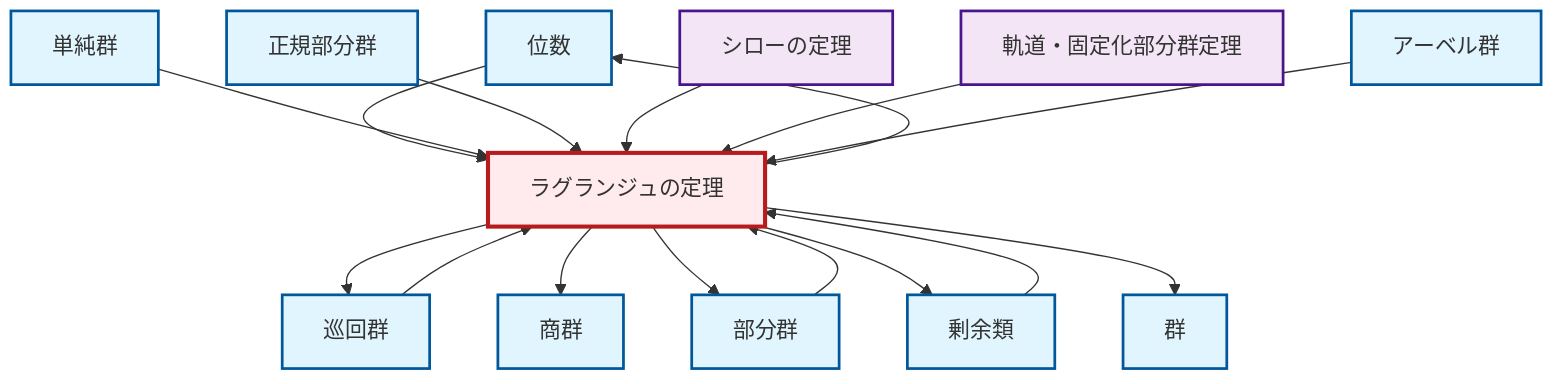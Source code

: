 graph TD
    classDef definition fill:#e1f5fe,stroke:#01579b,stroke-width:2px
    classDef theorem fill:#f3e5f5,stroke:#4a148c,stroke-width:2px
    classDef axiom fill:#fff3e0,stroke:#e65100,stroke-width:2px
    classDef example fill:#e8f5e9,stroke:#1b5e20,stroke-width:2px
    classDef current fill:#ffebee,stroke:#b71c1c,stroke-width:3px
    def-order["位数"]:::definition
    def-abelian-group["アーベル群"]:::definition
    def-group["群"]:::definition
    def-coset["剰余類"]:::definition
    def-quotient-group["商群"]:::definition
    def-cyclic-group["巡回群"]:::definition
    def-normal-subgroup["正規部分群"]:::definition
    thm-sylow["シローの定理"]:::theorem
    def-subgroup["部分群"]:::definition
    def-simple-group["単純群"]:::definition
    thm-orbit-stabilizer["軌道・固定化部分群定理"]:::theorem
    thm-lagrange["ラグランジュの定理"]:::theorem
    def-cyclic-group --> thm-lagrange
    thm-lagrange --> def-cyclic-group
    thm-lagrange --> def-quotient-group
    def-order --> thm-lagrange
    def-simple-group --> thm-lagrange
    def-normal-subgroup --> thm-lagrange
    def-subgroup --> thm-lagrange
    thm-sylow --> thm-lagrange
    thm-lagrange --> def-subgroup
    thm-orbit-stabilizer --> thm-lagrange
    def-coset --> thm-lagrange
    thm-lagrange --> def-coset
    def-abelian-group --> thm-lagrange
    thm-lagrange --> def-group
    thm-lagrange --> def-order
    class thm-lagrange current